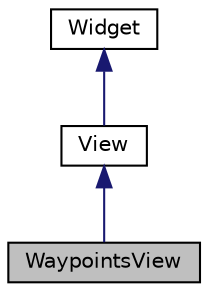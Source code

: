 digraph "WaypointsView"
{
  edge [fontname="Helvetica",fontsize="10",labelfontname="Helvetica",labelfontsize="10"];
  node [fontname="Helvetica",fontsize="10",shape=record];
  Node1 [label="WaypointsView",height=0.2,width=0.4,color="black", fillcolor="grey75", style="filled", fontcolor="black"];
  Node2 -> Node1 [dir="back",color="midnightblue",fontsize="10",style="solid",fontname="Helvetica"];
  Node2 [label="View",height=0.2,width=0.4,color="black", fillcolor="white", style="filled",URL="$classView.html"];
  Node3 -> Node2 [dir="back",color="midnightblue",fontsize="10",style="solid",fontname="Helvetica"];
  Node3 [label="Widget",height=0.2,width=0.4,color="black", fillcolor="white", style="filled",URL="$classWidget.html"];
}
